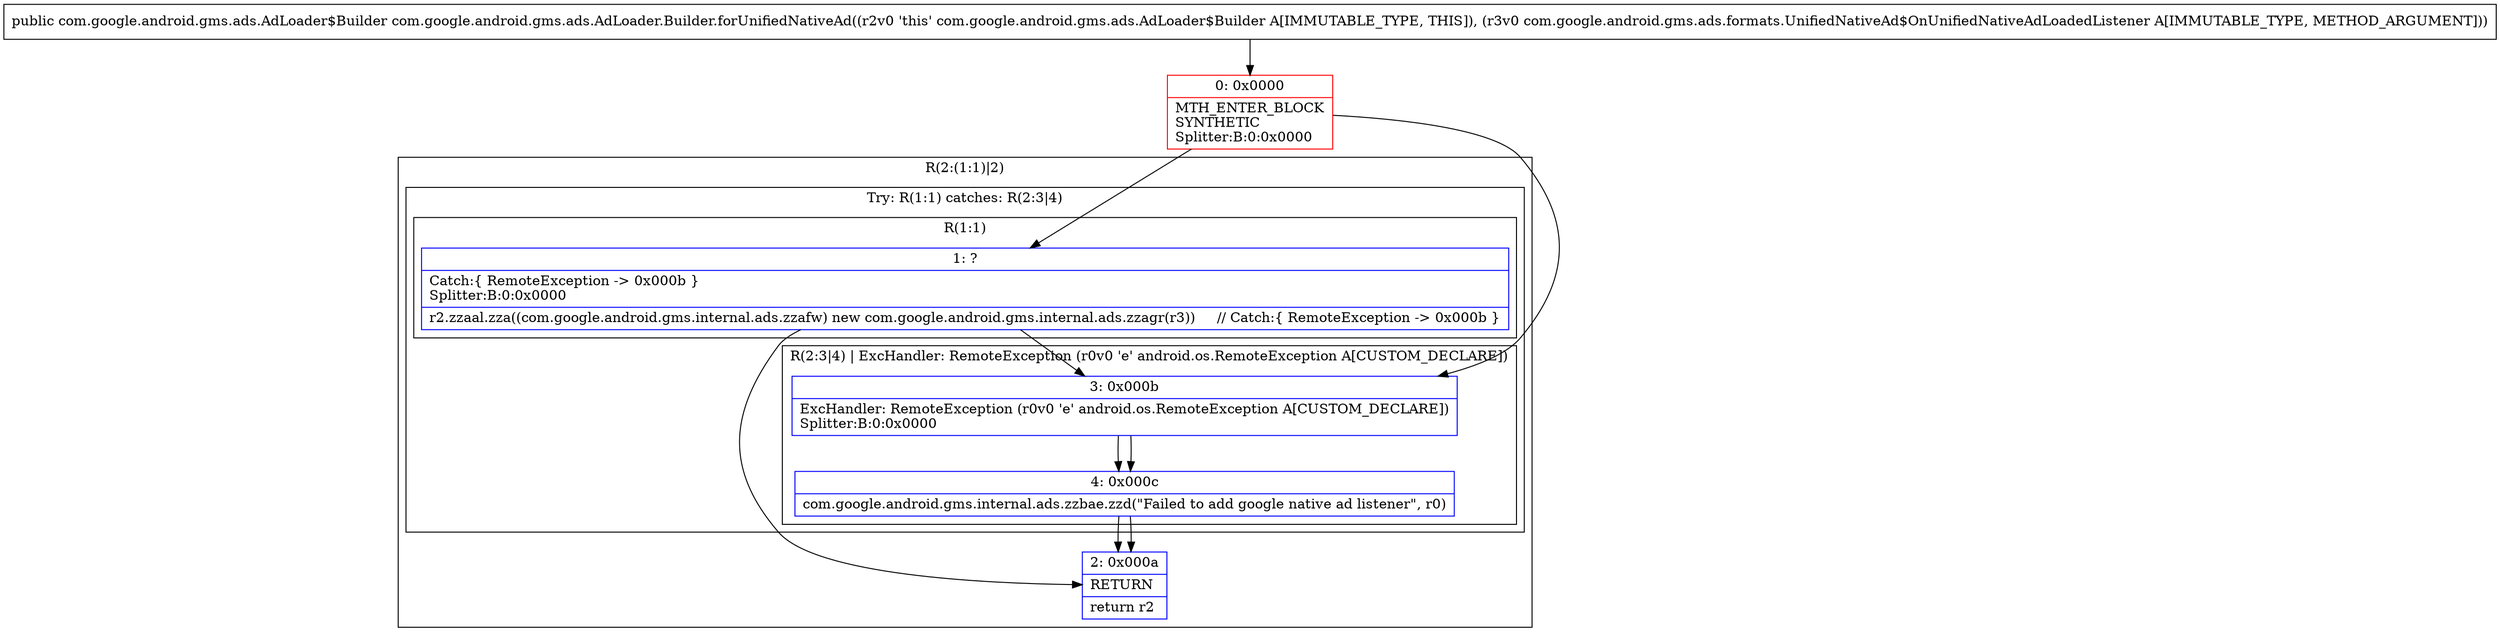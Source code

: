 digraph "CFG forcom.google.android.gms.ads.AdLoader.Builder.forUnifiedNativeAd(Lcom\/google\/android\/gms\/ads\/formats\/UnifiedNativeAd$OnUnifiedNativeAdLoadedListener;)Lcom\/google\/android\/gms\/ads\/AdLoader$Builder;" {
subgraph cluster_Region_2087167144 {
label = "R(2:(1:1)|2)";
node [shape=record,color=blue];
subgraph cluster_TryCatchRegion_1683136326 {
label = "Try: R(1:1) catches: R(2:3|4)";
node [shape=record,color=blue];
subgraph cluster_Region_1049091486 {
label = "R(1:1)";
node [shape=record,color=blue];
Node_1 [shape=record,label="{1\:\ ?|Catch:\{ RemoteException \-\> 0x000b \}\lSplitter:B:0:0x0000\l|r2.zzaal.zza((com.google.android.gms.internal.ads.zzafw) new com.google.android.gms.internal.ads.zzagr(r3))     \/\/ Catch:\{ RemoteException \-\> 0x000b \}\l}"];
}
subgraph cluster_Region_343950839 {
label = "R(2:3|4) | ExcHandler: RemoteException (r0v0 'e' android.os.RemoteException A[CUSTOM_DECLARE])\l";
node [shape=record,color=blue];
Node_3 [shape=record,label="{3\:\ 0x000b|ExcHandler: RemoteException (r0v0 'e' android.os.RemoteException A[CUSTOM_DECLARE])\lSplitter:B:0:0x0000\l}"];
Node_4 [shape=record,label="{4\:\ 0x000c|com.google.android.gms.internal.ads.zzbae.zzd(\"Failed to add google native ad listener\", r0)\l}"];
}
}
Node_2 [shape=record,label="{2\:\ 0x000a|RETURN\l|return r2\l}"];
}
subgraph cluster_Region_343950839 {
label = "R(2:3|4) | ExcHandler: RemoteException (r0v0 'e' android.os.RemoteException A[CUSTOM_DECLARE])\l";
node [shape=record,color=blue];
Node_3 [shape=record,label="{3\:\ 0x000b|ExcHandler: RemoteException (r0v0 'e' android.os.RemoteException A[CUSTOM_DECLARE])\lSplitter:B:0:0x0000\l}"];
Node_4 [shape=record,label="{4\:\ 0x000c|com.google.android.gms.internal.ads.zzbae.zzd(\"Failed to add google native ad listener\", r0)\l}"];
}
Node_0 [shape=record,color=red,label="{0\:\ 0x0000|MTH_ENTER_BLOCK\lSYNTHETIC\lSplitter:B:0:0x0000\l}"];
MethodNode[shape=record,label="{public com.google.android.gms.ads.AdLoader$Builder com.google.android.gms.ads.AdLoader.Builder.forUnifiedNativeAd((r2v0 'this' com.google.android.gms.ads.AdLoader$Builder A[IMMUTABLE_TYPE, THIS]), (r3v0 com.google.android.gms.ads.formats.UnifiedNativeAd$OnUnifiedNativeAdLoadedListener A[IMMUTABLE_TYPE, METHOD_ARGUMENT])) }"];
MethodNode -> Node_0;
Node_1 -> Node_2;
Node_1 -> Node_3;
Node_3 -> Node_4;
Node_4 -> Node_2;
Node_3 -> Node_4;
Node_4 -> Node_2;
Node_0 -> Node_1;
Node_0 -> Node_3;
}

